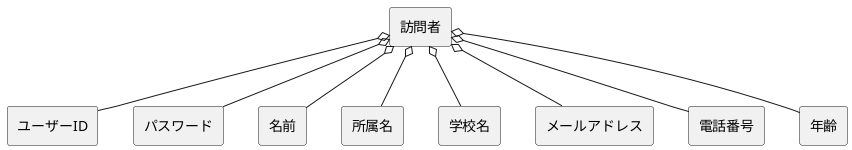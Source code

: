 @startuml
skinparam componentStyle rectangle

[訪問者] o-- [ユーザーID]
[訪問者] o-- [パスワード]
[訪問者] o-- [名前]
[訪問者] o-- [所属名]
[訪問者] o-- [学校名]
[訪問者] o-- [メールアドレス]
[訪問者] o-- [電話番号]
[訪問者] o-- [年齢]

@enduml

